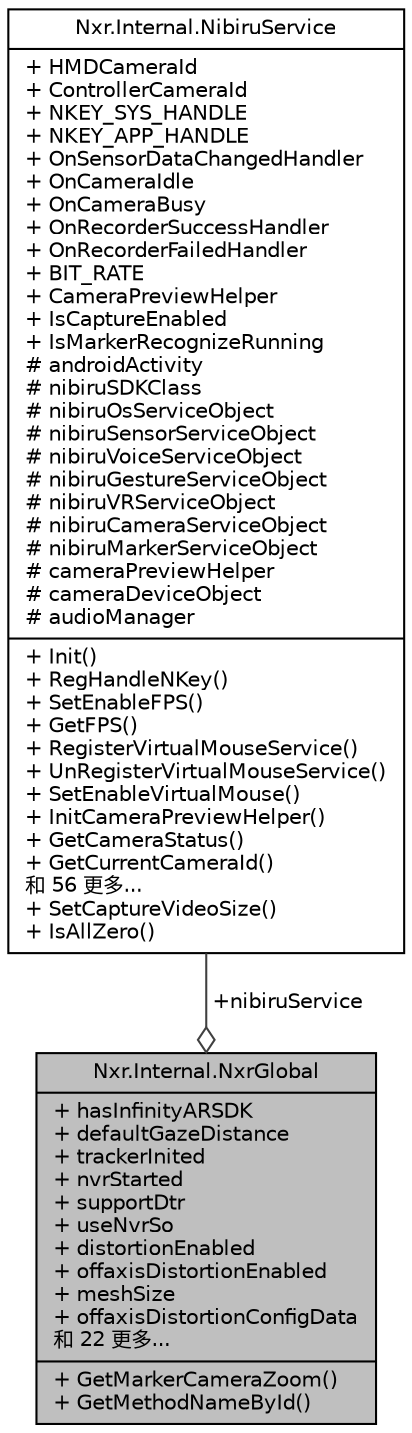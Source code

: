 digraph "Nxr.Internal.NxrGlobal"
{
 // LATEX_PDF_SIZE
  edge [fontname="Helvetica",fontsize="10",labelfontname="Helvetica",labelfontsize="10"];
  node [fontname="Helvetica",fontsize="10",shape=record];
  Node1 [label="{Nxr.Internal.NxrGlobal\n|+ hasInfinityARSDK\l+ defaultGazeDistance\l+ trackerInited\l+ nvrStarted\l+ supportDtr\l+ useNvrSo\l+ distortionEnabled\l+ offaxisDistortionEnabled\l+ meshSize\l+ offaxisDistortionConfigData\l和 22 更多...\l|+ GetMarkerCameraZoom()\l+ GetMethodNameById()\l}",height=0.2,width=0.4,color="black", fillcolor="grey75", style="filled", fontcolor="black",tooltip=" "];
  Node2 -> Node1 [color="grey25",fontsize="10",style="solid",label=" +nibiruService" ,arrowhead="odiamond",fontname="Helvetica"];
  Node2 [label="{Nxr.Internal.NibiruService\n|+ HMDCameraId\l+ ControllerCameraId\l+ NKEY_SYS_HANDLE\l+ NKEY_APP_HANDLE\l+ OnSensorDataChangedHandler\l+ OnCameraIdle\l+ OnCameraBusy\l+ OnRecorderSuccessHandler\l+ OnRecorderFailedHandler\l+ BIT_RATE\l+ CameraPreviewHelper\l+ IsCaptureEnabled\l+ IsMarkerRecognizeRunning\l# androidActivity\l# nibiruSDKClass\l# nibiruOsServiceObject\l# nibiruSensorServiceObject\l# nibiruVoiceServiceObject\l# nibiruGestureServiceObject\l# nibiruVRServiceObject\l# nibiruCameraServiceObject\l# nibiruMarkerServiceObject\l# cameraPreviewHelper\l# cameraDeviceObject\l# audioManager\l|+ Init()\l+ RegHandleNKey()\l+ SetEnableFPS()\l+ GetFPS()\l+ RegisterVirtualMouseService()\l+ UnRegisterVirtualMouseService()\l+ SetEnableVirtualMouse()\l+ InitCameraPreviewHelper()\l+ GetCameraStatus()\l+ GetCurrentCameraId()\l和 56 更多...\l+ SetCaptureVideoSize()\l+ IsAllZero()\l}",height=0.2,width=0.4,color="black", fillcolor="white", style="filled",URL="$class_nxr_1_1_internal_1_1_nibiru_service.html",tooltip=" "];
}
